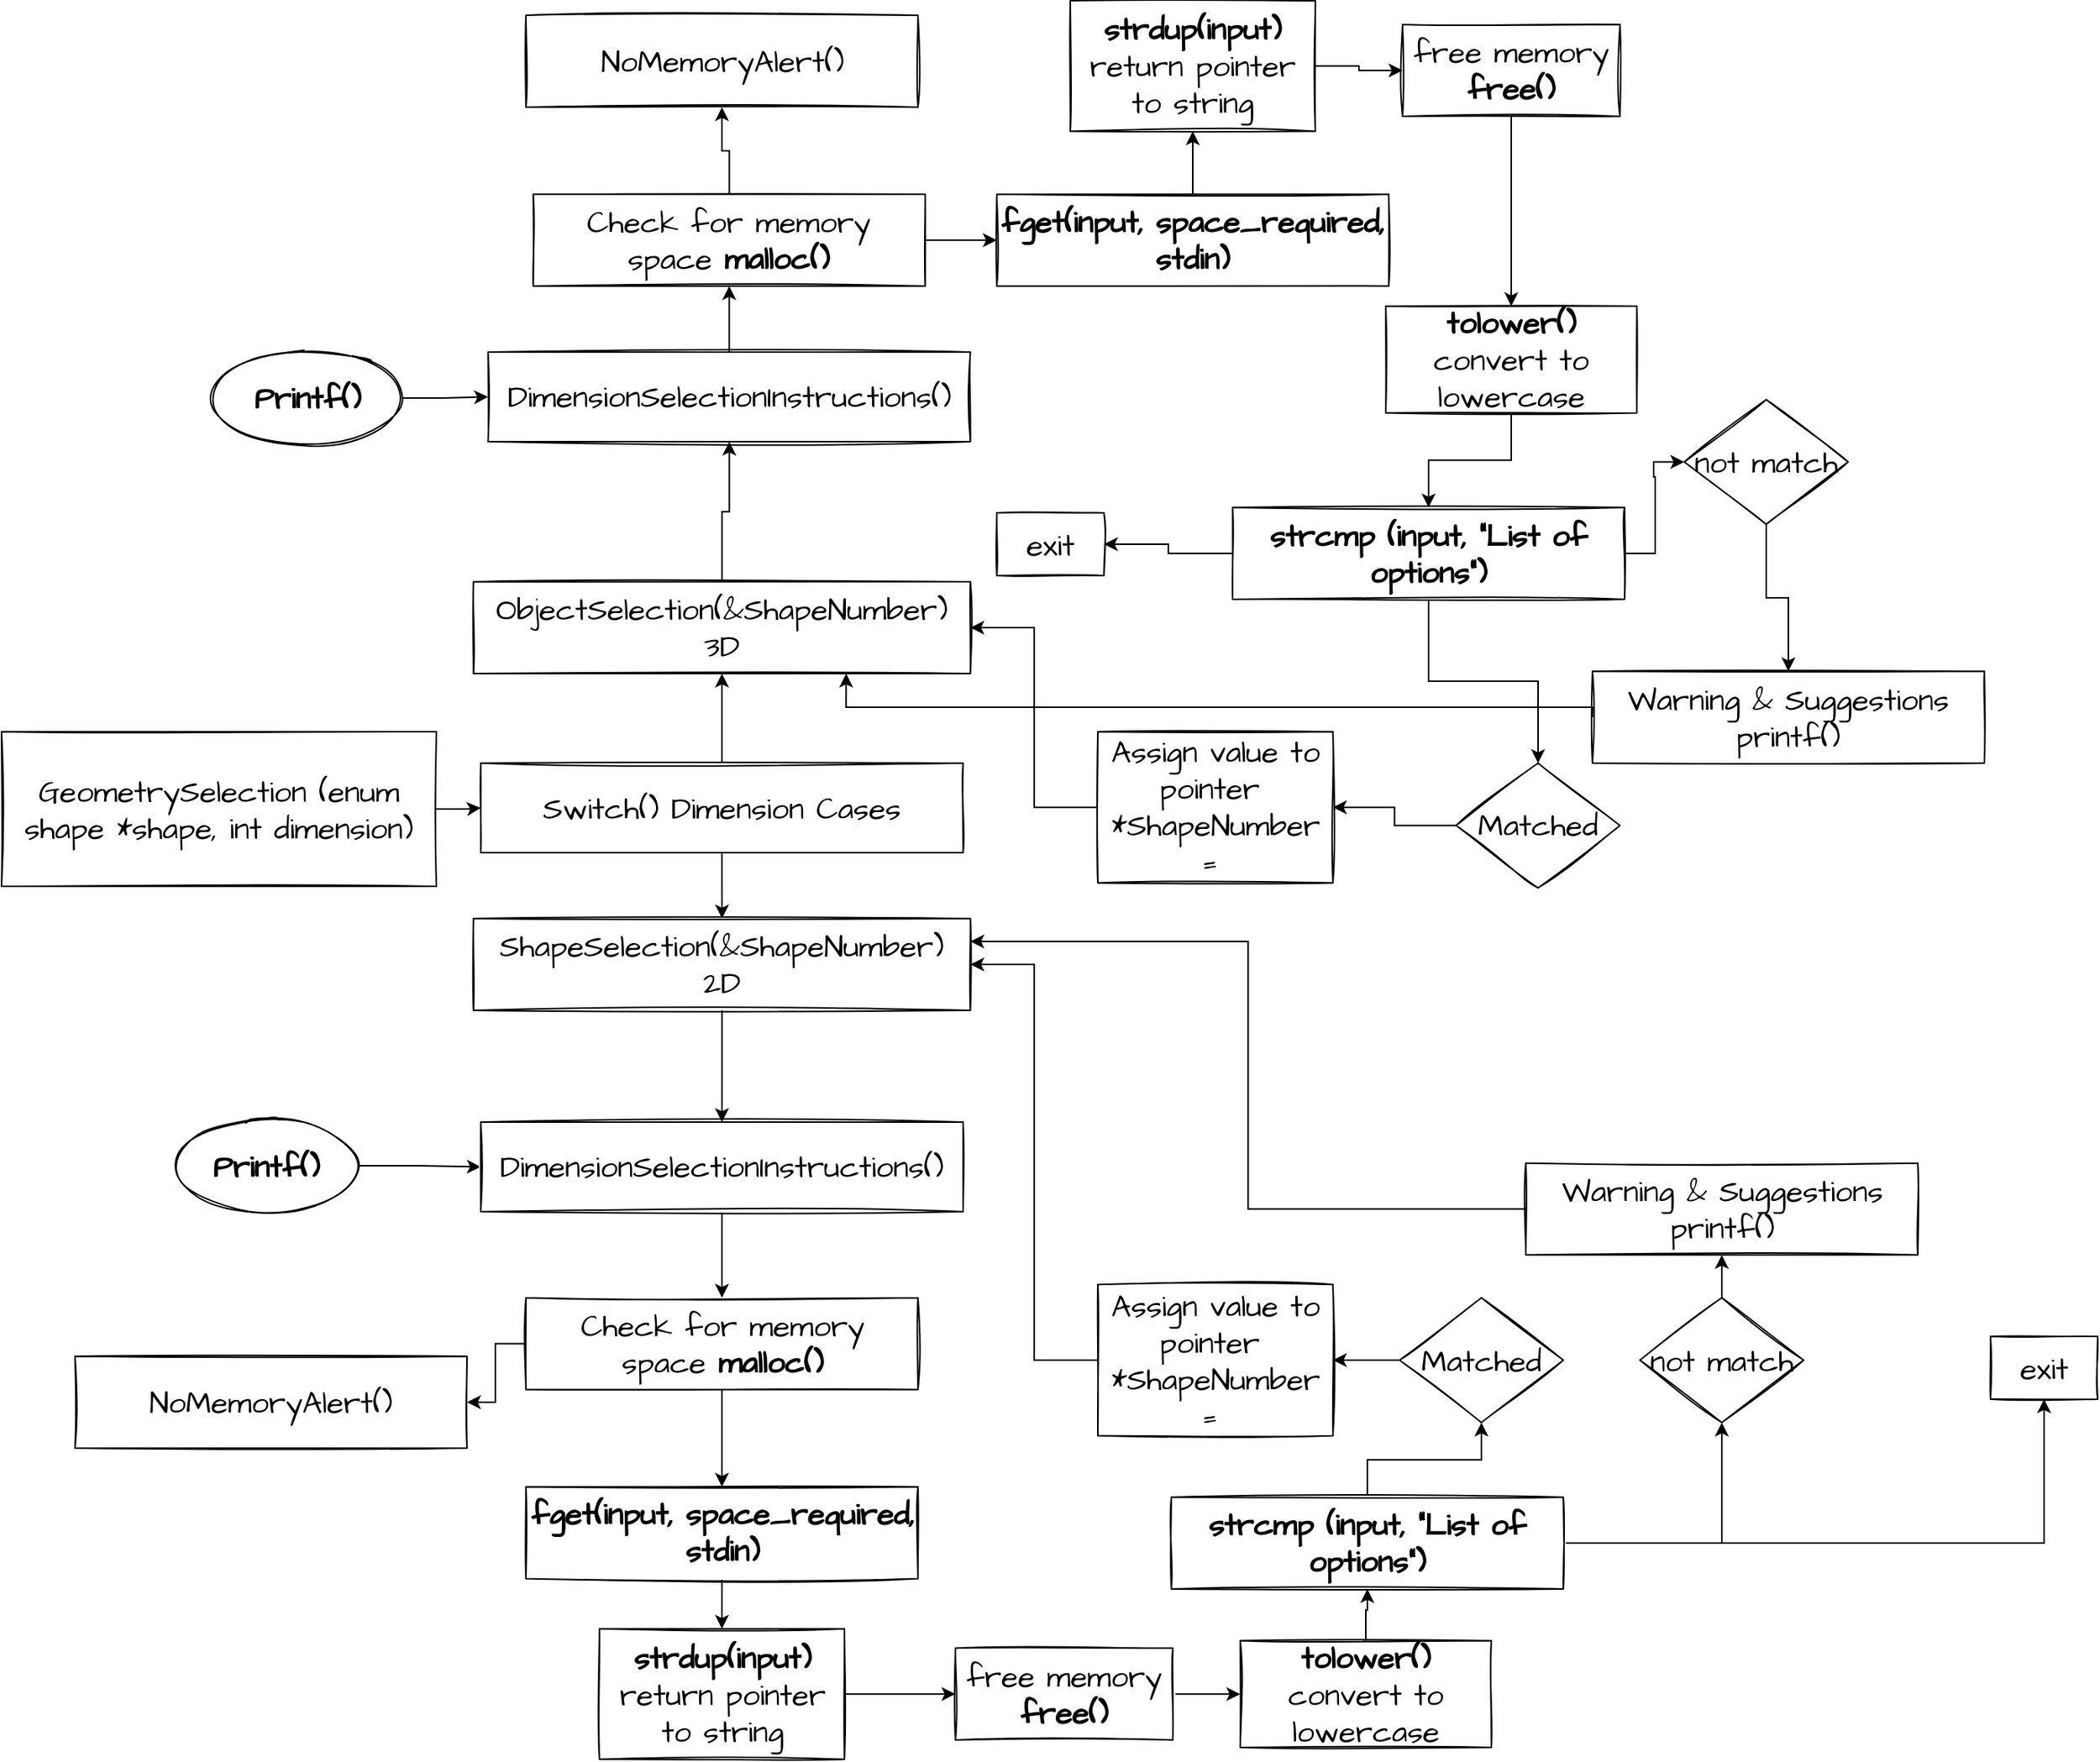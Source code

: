 <mxfile version="15.4.3" type="github"><diagram id="A0ITQQ7EaasiPr7t6DcF" name="Page-1"><mxGraphModel dx="1910" dy="1768" grid="0" gridSize="10" guides="1" tooltips="1" connect="1" arrows="1" fold="1" page="0" pageScale="1" pageWidth="827" pageHeight="1169" math="0" shadow="0"><root><mxCell id="0"/><mxCell id="1" parent="0"/><mxCell id="W4Mb59gxVrQwFLbpH77h-59" value="" style="edgeStyle=orthogonalEdgeStyle;rounded=0;orthogonalLoop=1;jettySize=auto;html=1;" edge="1" parent="1" source="W4Mb59gxVrQwFLbpH77h-60" target="W4Mb59gxVrQwFLbpH77h-63"><mxGeometry relative="1" as="geometry"/></mxCell><mxCell id="W4Mb59gxVrQwFLbpH77h-60" value="GeometrySelection (enum shape *shape, int dimension)" style="whiteSpace=wrap;html=1;sketch=1;hachureGap=4;pointerEvents=0;fontFamily=Architects Daughter;fontSource=https%3A%2F%2Ffonts.googleapis.com%2Fcss%3Ffamily%3DArchitects%2BDaughter;fontSize=20;" vertex="1" parent="1"><mxGeometry x="1613" y="265" width="284" height="101" as="geometry"/></mxCell><mxCell id="W4Mb59gxVrQwFLbpH77h-62" value="" style="edgeStyle=orthogonalEdgeStyle;rounded=0;orthogonalLoop=1;jettySize=auto;html=1;" edge="1" parent="1" source="W4Mb59gxVrQwFLbpH77h-63" target="W4Mb59gxVrQwFLbpH77h-67"><mxGeometry relative="1" as="geometry"/></mxCell><mxCell id="W4Mb59gxVrQwFLbpH77h-89" style="edgeStyle=orthogonalEdgeStyle;rounded=0;orthogonalLoop=1;jettySize=auto;html=1;entryX=0.5;entryY=1;entryDx=0;entryDy=0;" edge="1" parent="1" source="W4Mb59gxVrQwFLbpH77h-63" target="W4Mb59gxVrQwFLbpH77h-88"><mxGeometry relative="1" as="geometry"/></mxCell><mxCell id="W4Mb59gxVrQwFLbpH77h-63" value="Switch() Dimension Cases" style="whiteSpace=wrap;html=1;fontFamily=Architects Daughter;fontSource=https%3A%2F%2Ffonts.googleapis.com%2Fcss%3Ffamily%3DArchitects%2BDaughter;fontSize=20;sketch=1;hachureGap=4;" vertex="1" parent="1"><mxGeometry x="1926" y="285.5" width="315" height="58.5" as="geometry"/></mxCell><mxCell id="W4Mb59gxVrQwFLbpH77h-121" value="" style="edgeStyle=orthogonalEdgeStyle;rounded=0;orthogonalLoop=1;jettySize=auto;html=1;" edge="1" parent="1" source="W4Mb59gxVrQwFLbpH77h-67" target="W4Mb59gxVrQwFLbpH77h-94"><mxGeometry relative="1" as="geometry"/></mxCell><mxCell id="W4Mb59gxVrQwFLbpH77h-67" value="ShapeSelection(&amp;amp;ShapeNumber)&lt;br&gt;2D" style="whiteSpace=wrap;html=1;fontFamily=Architects Daughter;fontSource=https%3A%2F%2Ffonts.googleapis.com%2Fcss%3Ffamily%3DArchitects%2BDaughter;fontSize=20;sketch=1;hachureGap=4;" vertex="1" parent="1"><mxGeometry x="1921.25" y="387" width="324.5" height="60" as="geometry"/></mxCell><mxCell id="W4Mb59gxVrQwFLbpH77h-150" value="" style="edgeStyle=orthogonalEdgeStyle;rounded=0;orthogonalLoop=1;jettySize=auto;html=1;" edge="1" parent="1" source="W4Mb59gxVrQwFLbpH77h-88" target="W4Mb59gxVrQwFLbpH77h-125"><mxGeometry relative="1" as="geometry"/></mxCell><mxCell id="W4Mb59gxVrQwFLbpH77h-88" value="ObjectSelection(&amp;amp;ShapeNumber)&lt;br&gt;3D" style="whiteSpace=wrap;html=1;fontFamily=Architects Daughter;fontSource=https%3A%2F%2Ffonts.googleapis.com%2Fcss%3Ffamily%3DArchitects%2BDaughter;fontSize=20;sketch=1;hachureGap=4;" vertex="1" parent="1"><mxGeometry x="1921.25" y="167" width="324.5" height="60" as="geometry"/></mxCell><mxCell id="W4Mb59gxVrQwFLbpH77h-92" value="" style="edgeStyle=orthogonalEdgeStyle;rounded=0;orthogonalLoop=1;jettySize=auto;html=1;entryX=0;entryY=0.5;entryDx=0;entryDy=0;exitX=1;exitY=0.5;exitDx=0;exitDy=0;" edge="1" parent="1" source="W4Mb59gxVrQwFLbpH77h-95" target="W4Mb59gxVrQwFLbpH77h-94"><mxGeometry relative="1" as="geometry"/></mxCell><mxCell id="W4Mb59gxVrQwFLbpH77h-93" value="" style="edgeStyle=orthogonalEdgeStyle;rounded=0;orthogonalLoop=1;jettySize=auto;html=1;" edge="1" parent="1" source="W4Mb59gxVrQwFLbpH77h-94" target="W4Mb59gxVrQwFLbpH77h-98"><mxGeometry relative="1" as="geometry"/></mxCell><mxCell id="W4Mb59gxVrQwFLbpH77h-94" value="DimensionSelectionInstructions()" style="whiteSpace=wrap;html=1;fontFamily=Architects Daughter;fontSource=https%3A%2F%2Ffonts.googleapis.com%2Fcss%3Ffamily%3DArchitects%2BDaughter;fontSize=20;sketch=1;hachureGap=4;" vertex="1" parent="1"><mxGeometry x="1926" y="520" width="315" height="58.5" as="geometry"/></mxCell><mxCell id="W4Mb59gxVrQwFLbpH77h-95" value="&lt;b&gt;Printf()&lt;/b&gt;" style="ellipse;whiteSpace=wrap;html=1;fontFamily=Architects Daughter;fontSource=https%3A%2F%2Ffonts.googleapis.com%2Fcss%3Ffamily%3DArchitects%2BDaughter;fontSize=20;sketch=1;hachureGap=4;" vertex="1" parent="1"><mxGeometry x="1726" y="518.5" width="120" height="60" as="geometry"/></mxCell><mxCell id="W4Mb59gxVrQwFLbpH77h-96" value="" style="edgeStyle=orthogonalEdgeStyle;rounded=0;orthogonalLoop=1;jettySize=auto;html=1;" edge="1" parent="1" source="W4Mb59gxVrQwFLbpH77h-98" target="W4Mb59gxVrQwFLbpH77h-100"><mxGeometry relative="1" as="geometry"/></mxCell><mxCell id="W4Mb59gxVrQwFLbpH77h-97" value="" style="edgeStyle=orthogonalEdgeStyle;rounded=0;orthogonalLoop=1;jettySize=auto;html=1;" edge="1" parent="1" source="W4Mb59gxVrQwFLbpH77h-98" target="W4Mb59gxVrQwFLbpH77h-108"><mxGeometry relative="1" as="geometry"/></mxCell><mxCell id="W4Mb59gxVrQwFLbpH77h-98" value="Check for memory space&amp;nbsp;&lt;b&gt;malloc()&lt;/b&gt;" style="whiteSpace=wrap;html=1;fontFamily=Architects Daughter;fontSource=https%3A%2F%2Ffonts.googleapis.com%2Fcss%3Ffamily%3DArchitects%2BDaughter;fontSize=20;sketch=1;hachureGap=4;" vertex="1" parent="1"><mxGeometry x="1955.5" y="634.75" width="256" height="60" as="geometry"/></mxCell><mxCell id="W4Mb59gxVrQwFLbpH77h-99" value="" style="edgeStyle=orthogonalEdgeStyle;rounded=0;orthogonalLoop=1;jettySize=auto;html=1;" edge="1" parent="1" source="W4Mb59gxVrQwFLbpH77h-100" target="W4Mb59gxVrQwFLbpH77h-110"><mxGeometry relative="1" as="geometry"/></mxCell><mxCell id="W4Mb59gxVrQwFLbpH77h-100" value="&lt;b&gt;fget(input, space_required, stdin)&lt;/b&gt;" style="whiteSpace=wrap;html=1;fontFamily=Architects Daughter;fontSource=https%3A%2F%2Ffonts.googleapis.com%2Fcss%3Ffamily%3DArchitects%2BDaughter;fontSize=20;sketch=1;hachureGap=4;" vertex="1" parent="1"><mxGeometry x="1955.5" y="758.25" width="256" height="60" as="geometry"/></mxCell><mxCell id="W4Mb59gxVrQwFLbpH77h-101" value="" style="edgeStyle=orthogonalEdgeStyle;rounded=0;orthogonalLoop=1;jettySize=auto;html=1;" edge="1" parent="1" source="W4Mb59gxVrQwFLbpH77h-102" target="W4Mb59gxVrQwFLbpH77h-112"><mxGeometry relative="1" as="geometry"/></mxCell><mxCell id="W4Mb59gxVrQwFLbpH77h-102" value="free memory &lt;br&gt;&lt;b&gt;free()&lt;/b&gt;" style="whiteSpace=wrap;html=1;fontFamily=Architects Daughter;fontSource=https%3A%2F%2Ffonts.googleapis.com%2Fcss%3Ffamily%3DArchitects%2BDaughter;fontSize=20;sketch=1;hachureGap=4;" vertex="1" parent="1"><mxGeometry x="2236" y="863.63" width="142" height="60" as="geometry"/></mxCell><mxCell id="W4Mb59gxVrQwFLbpH77h-158" style="edgeStyle=orthogonalEdgeStyle;rounded=0;orthogonalLoop=1;jettySize=auto;html=1;entryX=1;entryY=0.25;entryDx=0;entryDy=0;" edge="1" parent="1" source="W4Mb59gxVrQwFLbpH77h-103" target="W4Mb59gxVrQwFLbpH77h-67"><mxGeometry relative="1" as="geometry"/></mxCell><mxCell id="W4Mb59gxVrQwFLbpH77h-103" value="Warning &amp;amp; Suggestions printf()" style="whiteSpace=wrap;html=1;fontFamily=Architects Daughter;fontSource=https%3A%2F%2Ffonts.googleapis.com%2Fcss%3Ffamily%3DArchitects%2BDaughter;fontSize=20;sketch=1;hachureGap=4;" vertex="1" parent="1"><mxGeometry x="2608.5" y="546.75" width="256" height="60" as="geometry"/></mxCell><mxCell id="W4Mb59gxVrQwFLbpH77h-104" value="" style="edgeStyle=orthogonalEdgeStyle;rounded=0;orthogonalLoop=1;jettySize=auto;html=1;" edge="1" parent="1" source="W4Mb59gxVrQwFLbpH77h-105" target="W4Mb59gxVrQwFLbpH77h-118"><mxGeometry relative="1" as="geometry"/></mxCell><mxCell id="W4Mb59gxVrQwFLbpH77h-105" value="Matched" style="rhombus;whiteSpace=wrap;html=1;fontFamily=Architects Daughter;fontSource=https%3A%2F%2Ffonts.googleapis.com%2Fcss%3Ffamily%3DArchitects%2BDaughter;fontSize=20;sketch=1;hachureGap=4;" vertex="1" parent="1"><mxGeometry x="2526" y="634.75" width="107" height="81.5" as="geometry"/></mxCell><mxCell id="W4Mb59gxVrQwFLbpH77h-106" value="" style="edgeStyle=orthogonalEdgeStyle;rounded=0;orthogonalLoop=1;jettySize=auto;html=1;" edge="1" parent="1" source="W4Mb59gxVrQwFLbpH77h-107" target="W4Mb59gxVrQwFLbpH77h-103"><mxGeometry relative="1" as="geometry"/></mxCell><mxCell id="W4Mb59gxVrQwFLbpH77h-107" value="not match" style="rhombus;whiteSpace=wrap;html=1;fontFamily=Architects Daughter;fontSource=https%3A%2F%2Ffonts.googleapis.com%2Fcss%3Ffamily%3DArchitects%2BDaughter;fontSize=20;sketch=1;hachureGap=4;" vertex="1" parent="1"><mxGeometry x="2683" y="634.75" width="107" height="81.5" as="geometry"/></mxCell><mxCell id="W4Mb59gxVrQwFLbpH77h-108" value="NoMemoryAlert()" style="whiteSpace=wrap;html=1;fontFamily=Architects Daughter;fontSource=https%3A%2F%2Ffonts.googleapis.com%2Fcss%3Ffamily%3DArchitects%2BDaughter;fontSize=20;sketch=1;hachureGap=4;" vertex="1" parent="1"><mxGeometry x="1661" y="673" width="256" height="60" as="geometry"/></mxCell><mxCell id="W4Mb59gxVrQwFLbpH77h-109" value="" style="edgeStyle=orthogonalEdgeStyle;rounded=0;orthogonalLoop=1;jettySize=auto;html=1;" edge="1" parent="1" source="W4Mb59gxVrQwFLbpH77h-110" target="W4Mb59gxVrQwFLbpH77h-102"><mxGeometry relative="1" as="geometry"/></mxCell><mxCell id="W4Mb59gxVrQwFLbpH77h-110" value="&lt;b&gt;strdup(input)&lt;/b&gt; return pointer to string" style="whiteSpace=wrap;html=1;fontFamily=Architects Daughter;fontSource=https%3A%2F%2Ffonts.googleapis.com%2Fcss%3Ffamily%3DArchitects%2BDaughter;fontSize=20;sketch=1;hachureGap=4;" vertex="1" parent="1"><mxGeometry x="2003.5" y="851" width="160" height="85.25" as="geometry"/></mxCell><mxCell id="W4Mb59gxVrQwFLbpH77h-111" value="" style="edgeStyle=orthogonalEdgeStyle;rounded=0;orthogonalLoop=1;jettySize=auto;html=1;" edge="1" parent="1" source="W4Mb59gxVrQwFLbpH77h-112" target="W4Mb59gxVrQwFLbpH77h-116"><mxGeometry relative="1" as="geometry"/></mxCell><mxCell id="W4Mb59gxVrQwFLbpH77h-112" value="&lt;b&gt;tolower()&lt;/b&gt; convert to lowercase" style="whiteSpace=wrap;html=1;fontFamily=Architects Daughter;fontSource=https%3A%2F%2Ffonts.googleapis.com%2Fcss%3Ffamily%3DArchitects%2BDaughter;fontSize=20;sketch=1;hachureGap=4;" vertex="1" parent="1"><mxGeometry x="2422" y="858.75" width="164" height="69.75" as="geometry"/></mxCell><mxCell id="W4Mb59gxVrQwFLbpH77h-113" style="edgeStyle=orthogonalEdgeStyle;rounded=0;orthogonalLoop=1;jettySize=auto;html=1;entryX=0.5;entryY=1;entryDx=0;entryDy=0;" edge="1" parent="1" source="W4Mb59gxVrQwFLbpH77h-116" target="W4Mb59gxVrQwFLbpH77h-105"><mxGeometry relative="1" as="geometry"/></mxCell><mxCell id="W4Mb59gxVrQwFLbpH77h-114" style="edgeStyle=orthogonalEdgeStyle;rounded=0;orthogonalLoop=1;jettySize=auto;html=1;" edge="1" parent="1" source="W4Mb59gxVrQwFLbpH77h-116" target="W4Mb59gxVrQwFLbpH77h-107"><mxGeometry relative="1" as="geometry"/></mxCell><mxCell id="W4Mb59gxVrQwFLbpH77h-115" value="" style="edgeStyle=orthogonalEdgeStyle;rounded=0;orthogonalLoop=1;jettySize=auto;html=1;" edge="1" parent="1" source="W4Mb59gxVrQwFLbpH77h-116" target="W4Mb59gxVrQwFLbpH77h-117"><mxGeometry relative="1" as="geometry"/></mxCell><mxCell id="W4Mb59gxVrQwFLbpH77h-116" value="&lt;b&gt;strcmp (input, &quot;List of options&quot;)&lt;/b&gt;" style="whiteSpace=wrap;html=1;fontFamily=Architects Daughter;fontSource=https%3A%2F%2Ffonts.googleapis.com%2Fcss%3Ffamily%3DArchitects%2BDaughter;fontSize=20;sketch=1;hachureGap=4;" vertex="1" parent="1"><mxGeometry x="2377" y="765" width="256" height="60" as="geometry"/></mxCell><mxCell id="W4Mb59gxVrQwFLbpH77h-117" value="exit" style="whiteSpace=wrap;html=1;fontFamily=Architects Daughter;fontSource=https%3A%2F%2Ffonts.googleapis.com%2Fcss%3Ffamily%3DArchitects%2BDaughter;fontSize=20;sketch=1;hachureGap=4;" vertex="1" parent="1"><mxGeometry x="2912" y="660" width="70" height="41" as="geometry"/></mxCell><mxCell id="W4Mb59gxVrQwFLbpH77h-122" style="edgeStyle=orthogonalEdgeStyle;rounded=0;orthogonalLoop=1;jettySize=auto;html=1;entryX=1;entryY=0.5;entryDx=0;entryDy=0;" edge="1" parent="1" source="W4Mb59gxVrQwFLbpH77h-118" target="W4Mb59gxVrQwFLbpH77h-67"><mxGeometry relative="1" as="geometry"/></mxCell><mxCell id="W4Mb59gxVrQwFLbpH77h-118" value="Assign value to pointer&amp;nbsp;&lt;br&gt;*ShapeNumber =&amp;nbsp;" style="whiteSpace=wrap;html=1;fontFamily=Architects Daughter;fontSource=https%3A%2F%2Ffonts.googleapis.com%2Fcss%3Ffamily%3DArchitects%2BDaughter;fontSize=20;sketch=1;hachureGap=4;" vertex="1" parent="1"><mxGeometry x="2329" y="626.13" width="153.5" height="98.75" as="geometry"/></mxCell><mxCell id="W4Mb59gxVrQwFLbpH77h-123" value="" style="edgeStyle=orthogonalEdgeStyle;rounded=0;orthogonalLoop=1;jettySize=auto;html=1;entryX=0;entryY=0.5;entryDx=0;entryDy=0;exitX=1;exitY=0.5;exitDx=0;exitDy=0;" edge="1" parent="1" source="W4Mb59gxVrQwFLbpH77h-126" target="W4Mb59gxVrQwFLbpH77h-125"><mxGeometry relative="1" as="geometry"/></mxCell><mxCell id="W4Mb59gxVrQwFLbpH77h-124" value="" style="edgeStyle=orthogonalEdgeStyle;rounded=0;orthogonalLoop=1;jettySize=auto;html=1;" edge="1" parent="1" source="W4Mb59gxVrQwFLbpH77h-125" target="W4Mb59gxVrQwFLbpH77h-129"><mxGeometry relative="1" as="geometry"/></mxCell><mxCell id="W4Mb59gxVrQwFLbpH77h-125" value="DimensionSelectionInstructions()" style="whiteSpace=wrap;html=1;fontFamily=Architects Daughter;fontSource=https%3A%2F%2Ffonts.googleapis.com%2Fcss%3Ffamily%3DArchitects%2BDaughter;fontSize=20;sketch=1;hachureGap=4;" vertex="1" parent="1"><mxGeometry x="1930.75" y="17" width="315" height="58.5" as="geometry"/></mxCell><mxCell id="W4Mb59gxVrQwFLbpH77h-126" value="&lt;b&gt;Printf()&lt;/b&gt;" style="ellipse;whiteSpace=wrap;html=1;fontFamily=Architects Daughter;fontSource=https%3A%2F%2Ffonts.googleapis.com%2Fcss%3Ffamily%3DArchitects%2BDaughter;fontSize=20;sketch=1;hachureGap=4;" vertex="1" parent="1"><mxGeometry x="1752.5" y="17" width="120" height="60" as="geometry"/></mxCell><mxCell id="W4Mb59gxVrQwFLbpH77h-127" value="" style="edgeStyle=orthogonalEdgeStyle;rounded=0;orthogonalLoop=1;jettySize=auto;html=1;" edge="1" parent="1" source="W4Mb59gxVrQwFLbpH77h-129" target="W4Mb59gxVrQwFLbpH77h-131"><mxGeometry relative="1" as="geometry"/></mxCell><mxCell id="W4Mb59gxVrQwFLbpH77h-128" value="" style="edgeStyle=orthogonalEdgeStyle;rounded=0;orthogonalLoop=1;jettySize=auto;html=1;" edge="1" parent="1" source="W4Mb59gxVrQwFLbpH77h-129" target="W4Mb59gxVrQwFLbpH77h-139"><mxGeometry relative="1" as="geometry"/></mxCell><mxCell id="W4Mb59gxVrQwFLbpH77h-129" value="Check for memory space&amp;nbsp;&lt;b&gt;malloc()&lt;/b&gt;" style="whiteSpace=wrap;html=1;fontFamily=Architects Daughter;fontSource=https%3A%2F%2Ffonts.googleapis.com%2Fcss%3Ffamily%3DArchitects%2BDaughter;fontSize=20;sketch=1;hachureGap=4;" vertex="1" parent="1"><mxGeometry x="1960.25" y="-86.12" width="256" height="60" as="geometry"/></mxCell><mxCell id="W4Mb59gxVrQwFLbpH77h-130" value="" style="edgeStyle=orthogonalEdgeStyle;rounded=0;orthogonalLoop=1;jettySize=auto;html=1;" edge="1" parent="1" source="W4Mb59gxVrQwFLbpH77h-131" target="W4Mb59gxVrQwFLbpH77h-141"><mxGeometry relative="1" as="geometry"/></mxCell><mxCell id="W4Mb59gxVrQwFLbpH77h-131" value="&lt;b&gt;fget(input, space_required, stdin)&lt;/b&gt;" style="whiteSpace=wrap;html=1;fontFamily=Architects Daughter;fontSource=https%3A%2F%2Ffonts.googleapis.com%2Fcss%3Ffamily%3DArchitects%2BDaughter;fontSize=20;sketch=1;hachureGap=4;" vertex="1" parent="1"><mxGeometry x="2263" y="-86.12" width="256" height="60" as="geometry"/></mxCell><mxCell id="W4Mb59gxVrQwFLbpH77h-132" value="" style="edgeStyle=orthogonalEdgeStyle;rounded=0;orthogonalLoop=1;jettySize=auto;html=1;" edge="1" parent="1" source="W4Mb59gxVrQwFLbpH77h-133" target="W4Mb59gxVrQwFLbpH77h-143"><mxGeometry relative="1" as="geometry"/></mxCell><mxCell id="W4Mb59gxVrQwFLbpH77h-133" value="free memory &lt;br&gt;&lt;b&gt;free()&lt;/b&gt;" style="whiteSpace=wrap;html=1;fontFamily=Architects Daughter;fontSource=https%3A%2F%2Ffonts.googleapis.com%2Fcss%3Ffamily%3DArchitects%2BDaughter;fontSize=20;sketch=1;hachureGap=4;" vertex="1" parent="1"><mxGeometry x="2528" y="-197" width="142" height="60" as="geometry"/></mxCell><mxCell id="W4Mb59gxVrQwFLbpH77h-157" style="edgeStyle=orthogonalEdgeStyle;rounded=0;orthogonalLoop=1;jettySize=auto;html=1;entryX=0.75;entryY=1;entryDx=0;entryDy=0;exitX=0;exitY=0.5;exitDx=0;exitDy=0;" edge="1" parent="1" source="W4Mb59gxVrQwFLbpH77h-134" target="W4Mb59gxVrQwFLbpH77h-88"><mxGeometry relative="1" as="geometry"><Array as="points"><mxPoint x="2652" y="249"/><mxPoint x="2165" y="249"/></Array></mxGeometry></mxCell><mxCell id="W4Mb59gxVrQwFLbpH77h-134" value="Warning &amp;amp; Suggestions printf()" style="whiteSpace=wrap;html=1;fontFamily=Architects Daughter;fontSource=https%3A%2F%2Ffonts.googleapis.com%2Fcss%3Ffamily%3DArchitects%2BDaughter;fontSize=20;sketch=1;hachureGap=4;" vertex="1" parent="1"><mxGeometry x="2652" y="225.5" width="256" height="60" as="geometry"/></mxCell><mxCell id="W4Mb59gxVrQwFLbpH77h-154" style="edgeStyle=orthogonalEdgeStyle;rounded=0;orthogonalLoop=1;jettySize=auto;html=1;exitX=0;exitY=0.5;exitDx=0;exitDy=0;entryX=1;entryY=0.5;entryDx=0;entryDy=0;" edge="1" parent="1" source="W4Mb59gxVrQwFLbpH77h-136" target="W4Mb59gxVrQwFLbpH77h-149"><mxGeometry relative="1" as="geometry"/></mxCell><mxCell id="W4Mb59gxVrQwFLbpH77h-136" value="Matched" style="rhombus;whiteSpace=wrap;html=1;fontFamily=Architects Daughter;fontSource=https%3A%2F%2Ffonts.googleapis.com%2Fcss%3Ffamily%3DArchitects%2BDaughter;fontSize=20;sketch=1;hachureGap=4;" vertex="1" parent="1"><mxGeometry x="2563" y="285.5" width="107" height="81.5" as="geometry"/></mxCell><mxCell id="W4Mb59gxVrQwFLbpH77h-137" value="" style="edgeStyle=orthogonalEdgeStyle;rounded=0;orthogonalLoop=1;jettySize=auto;html=1;" edge="1" parent="1" source="W4Mb59gxVrQwFLbpH77h-138" target="W4Mb59gxVrQwFLbpH77h-134"><mxGeometry relative="1" as="geometry"/></mxCell><mxCell id="W4Mb59gxVrQwFLbpH77h-138" value="not match" style="rhombus;whiteSpace=wrap;html=1;fontFamily=Architects Daughter;fontSource=https%3A%2F%2Ffonts.googleapis.com%2Fcss%3Ffamily%3DArchitects%2BDaughter;fontSize=20;sketch=1;hachureGap=4;" vertex="1" parent="1"><mxGeometry x="2712" y="48" width="107" height="81.5" as="geometry"/></mxCell><mxCell id="W4Mb59gxVrQwFLbpH77h-139" value="NoMemoryAlert()" style="whiteSpace=wrap;html=1;fontFamily=Architects Daughter;fontSource=https%3A%2F%2Ffonts.googleapis.com%2Fcss%3Ffamily%3DArchitects%2BDaughter;fontSize=20;sketch=1;hachureGap=4;" vertex="1" parent="1"><mxGeometry x="1955.5" y="-203" width="256" height="60" as="geometry"/></mxCell><mxCell id="W4Mb59gxVrQwFLbpH77h-140" value="" style="edgeStyle=orthogonalEdgeStyle;rounded=0;orthogonalLoop=1;jettySize=auto;html=1;" edge="1" parent="1" source="W4Mb59gxVrQwFLbpH77h-141" target="W4Mb59gxVrQwFLbpH77h-133"><mxGeometry relative="1" as="geometry"/></mxCell><mxCell id="W4Mb59gxVrQwFLbpH77h-141" value="&lt;b&gt;strdup(input)&lt;/b&gt; return pointer to string" style="whiteSpace=wrap;html=1;fontFamily=Architects Daughter;fontSource=https%3A%2F%2Ffonts.googleapis.com%2Fcss%3Ffamily%3DArchitects%2BDaughter;fontSize=20;sketch=1;hachureGap=4;" vertex="1" parent="1"><mxGeometry x="2311" y="-212.5" width="160" height="85.25" as="geometry"/></mxCell><mxCell id="W4Mb59gxVrQwFLbpH77h-142" value="" style="edgeStyle=orthogonalEdgeStyle;rounded=0;orthogonalLoop=1;jettySize=auto;html=1;" edge="1" parent="1" source="W4Mb59gxVrQwFLbpH77h-143" target="W4Mb59gxVrQwFLbpH77h-147"><mxGeometry relative="1" as="geometry"/></mxCell><mxCell id="W4Mb59gxVrQwFLbpH77h-143" value="&lt;b&gt;tolower()&lt;/b&gt; convert to lowercase" style="whiteSpace=wrap;html=1;fontFamily=Architects Daughter;fontSource=https%3A%2F%2Ffonts.googleapis.com%2Fcss%3Ffamily%3DArchitects%2BDaughter;fontSize=20;sketch=1;hachureGap=4;" vertex="1" parent="1"><mxGeometry x="2517" y="-13" width="164" height="69.75" as="geometry"/></mxCell><mxCell id="W4Mb59gxVrQwFLbpH77h-145" style="edgeStyle=orthogonalEdgeStyle;rounded=0;orthogonalLoop=1;jettySize=auto;html=1;" edge="1" parent="1" source="W4Mb59gxVrQwFLbpH77h-147" target="W4Mb59gxVrQwFLbpH77h-138"><mxGeometry relative="1" as="geometry"/></mxCell><mxCell id="W4Mb59gxVrQwFLbpH77h-146" value="" style="edgeStyle=orthogonalEdgeStyle;rounded=0;orthogonalLoop=1;jettySize=auto;html=1;exitX=0;exitY=0.5;exitDx=0;exitDy=0;entryX=1;entryY=0.5;entryDx=0;entryDy=0;" edge="1" parent="1" source="W4Mb59gxVrQwFLbpH77h-147" target="W4Mb59gxVrQwFLbpH77h-148"><mxGeometry relative="1" as="geometry"><mxPoint x="2377" y="139" as="sourcePoint"/><mxPoint x="2349" y="139" as="targetPoint"/></mxGeometry></mxCell><mxCell id="W4Mb59gxVrQwFLbpH77h-153" style="edgeStyle=orthogonalEdgeStyle;rounded=0;orthogonalLoop=1;jettySize=auto;html=1;entryX=0.5;entryY=0;entryDx=0;entryDy=0;" edge="1" parent="1" source="W4Mb59gxVrQwFLbpH77h-147" target="W4Mb59gxVrQwFLbpH77h-136"><mxGeometry relative="1" as="geometry"/></mxCell><mxCell id="W4Mb59gxVrQwFLbpH77h-147" value="&lt;b&gt;strcmp (input, &quot;List of options&quot;)&lt;/b&gt;" style="whiteSpace=wrap;html=1;fontFamily=Architects Daughter;fontSource=https%3A%2F%2Ffonts.googleapis.com%2Fcss%3Ffamily%3DArchitects%2BDaughter;fontSize=20;sketch=1;hachureGap=4;" vertex="1" parent="1"><mxGeometry x="2417" y="118.5" width="256" height="60" as="geometry"/></mxCell><mxCell id="W4Mb59gxVrQwFLbpH77h-148" value="exit" style="whiteSpace=wrap;html=1;fontFamily=Architects Daughter;fontSource=https%3A%2F%2Ffonts.googleapis.com%2Fcss%3Ffamily%3DArchitects%2BDaughter;fontSize=20;sketch=1;hachureGap=4;" vertex="1" parent="1"><mxGeometry x="2263" y="122" width="70" height="41" as="geometry"/></mxCell><mxCell id="W4Mb59gxVrQwFLbpH77h-155" style="edgeStyle=orthogonalEdgeStyle;rounded=0;orthogonalLoop=1;jettySize=auto;html=1;entryX=1;entryY=0.5;entryDx=0;entryDy=0;" edge="1" parent="1" source="W4Mb59gxVrQwFLbpH77h-149" target="W4Mb59gxVrQwFLbpH77h-88"><mxGeometry relative="1" as="geometry"/></mxCell><mxCell id="W4Mb59gxVrQwFLbpH77h-149" value="Assign value to pointer&amp;nbsp;&lt;br&gt;*ShapeNumber =&amp;nbsp;" style="whiteSpace=wrap;html=1;fontFamily=Architects Daughter;fontSource=https%3A%2F%2Ffonts.googleapis.com%2Fcss%3Ffamily%3DArchitects%2BDaughter;fontSize=20;sketch=1;hachureGap=4;" vertex="1" parent="1"><mxGeometry x="2329" y="265" width="153.5" height="98.75" as="geometry"/></mxCell></root></mxGraphModel></diagram></mxfile>